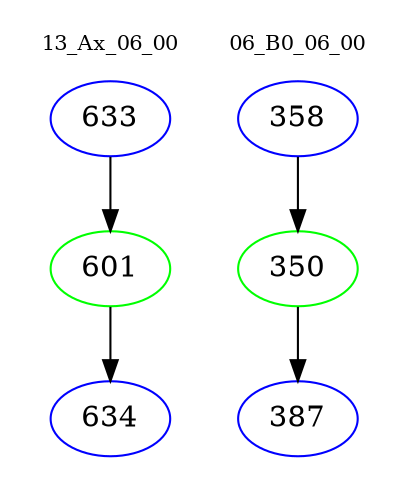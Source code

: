 digraph{
subgraph cluster_0 {
color = white
label = "13_Ax_06_00";
fontsize=10;
T0_633 [label="633", color="blue"]
T0_633 -> T0_601 [color="black"]
T0_601 [label="601", color="green"]
T0_601 -> T0_634 [color="black"]
T0_634 [label="634", color="blue"]
}
subgraph cluster_1 {
color = white
label = "06_B0_06_00";
fontsize=10;
T1_358 [label="358", color="blue"]
T1_358 -> T1_350 [color="black"]
T1_350 [label="350", color="green"]
T1_350 -> T1_387 [color="black"]
T1_387 [label="387", color="blue"]
}
}
